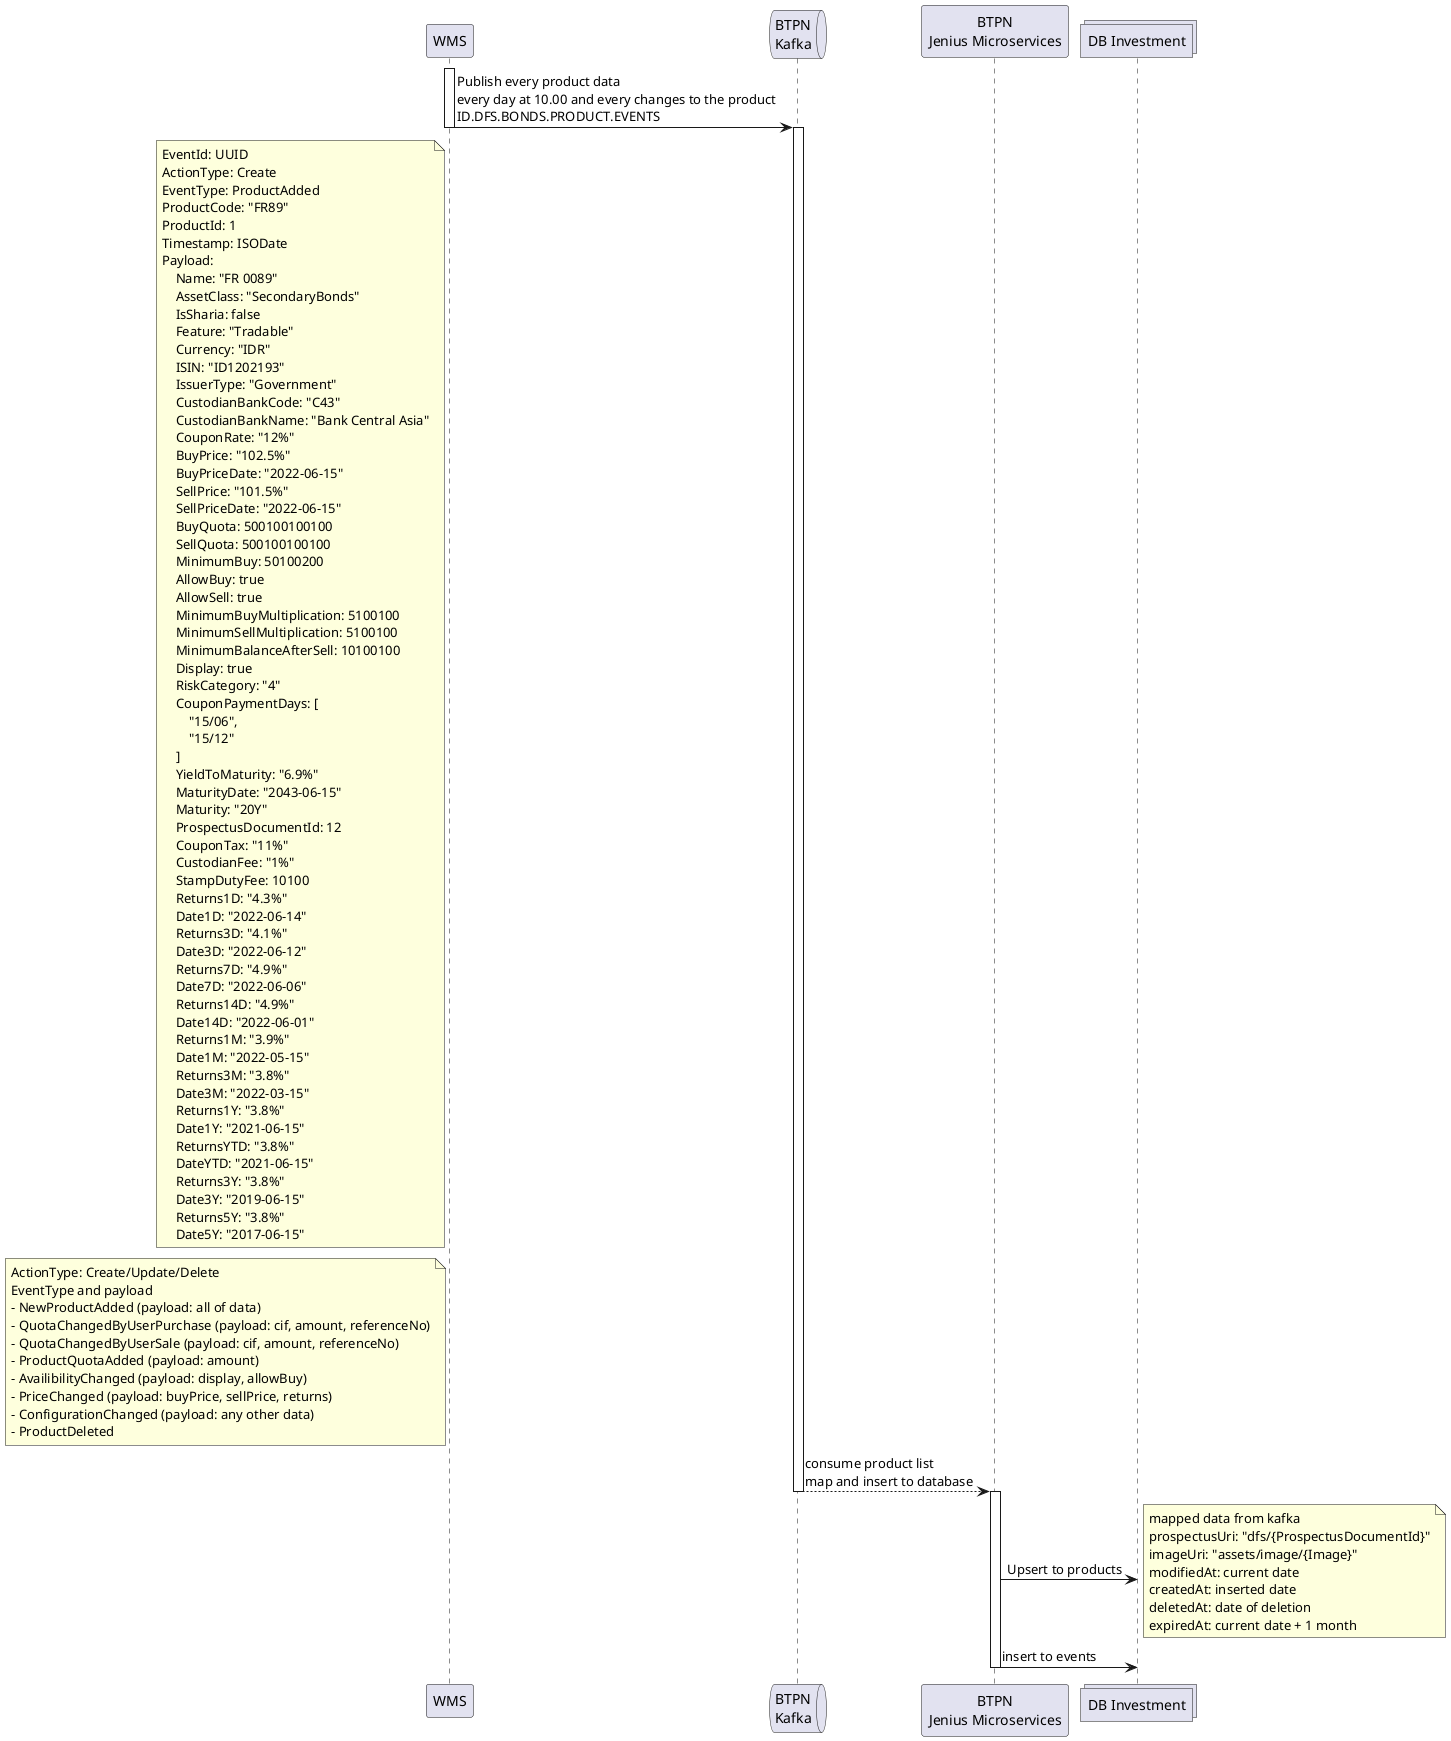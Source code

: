 @startuml products
participant "WMS" as dfs
queue "BTPN\nKafka" as kafka
participant "BTPN\nJenius Microservices" as ms
collections "DB Investment" as db

activate dfs
dfs -> kafka: Publish every product data\nevery day at 10.00 and every changes to the product\nID.DFS.BONDS.PRODUCT.EVENTS
note left of dfs
EventId: UUID
ActionType: Create
EventType: ProductAdded
ProductCode: "FR89"
ProductId: 1
Timestamp: ISODate
Payload:
    Name: "FR 0089"
    AssetClass: "SecondaryBonds"
    IsSharia: false
    Feature: "Tradable"
    Currency: "IDR"
    ISIN: "ID1202193"
    IssuerType: "Government"
    CustodianBankCode: "C43"
    CustodianBankName: "Bank Central Asia"
    CouponRate: "12%"
    BuyPrice: "102.5%"
    BuyPriceDate: "2022-06-15"
    SellPrice: "101.5%"
    SellPriceDate: "2022-06-15"
    BuyQuota: 500100100100
    SellQuota: 500100100100
    MinimumBuy: 50100200
    AllowBuy: true
    AllowSell: true
    MinimumBuyMultiplication: 5100100
    MinimumSellMultiplication: 5100100
    MinimumBalanceAfterSell: 10100100
    Display: true
    RiskCategory: "4"
    CouponPaymentDays: [
        "15/06",
        "15/12"
    ]
    YieldToMaturity: "6.9%"
    MaturityDate: "2043-06-15"
    Maturity: "20Y"
    ProspectusDocumentId: 12
    CouponTax: "11%"
    CustodianFee: "1%"
    StampDutyFee: 10100
    Returns1D: "4.3%"
    Date1D: "2022-06-14"
    Returns3D: "4.1%"
    Date3D: "2022-06-12"
    Returns7D: "4.9%"
    Date7D: "2022-06-06"
    Returns14D: "4.9%"
    Date14D: "2022-06-01"
    Returns1M: "3.9%"
    Date1M: "2022-05-15"
    Returns3M: "3.8%"
    Date3M: "2022-03-15"
    Returns1Y: "3.8%"
    Date1Y: "2021-06-15"
    ReturnsYTD: "3.8%"
    DateYTD: "2021-06-15"
    Returns3Y: "3.8%"
    Date3Y: "2019-06-15"
    Returns5Y: "3.8%"
    Date5Y: "2017-06-15"
end note
note left of dfs
ActionType: Create/Update/Delete
EventType and payload
- NewProductAdded (payload: all of data)
- QuotaChangedByUserPurchase (payload: cif, amount, referenceNo)
- QuotaChangedByUserSale (payload: cif, amount, referenceNo)
- ProductQuotaAdded (payload: amount)
- AvailibilityChanged (payload: display, allowBuy)
- PriceChanged (payload: buyPrice, sellPrice, returns)
- ConfigurationChanged (payload: any other data)
- ProductDeleted
end note
deactivate dfs
activate kafka
kafka --> ms: consume product list\nmap and insert to database
deactivate kafka
activate ms
ms -> db: Upsert to products
note right
mapped data from kafka
prospectusUri: "dfs/{ProspectusDocumentId}"
imageUri: "assets/image/{Image}"
modifiedAt: current date
createdAt: inserted date
deletedAt: date of deletion
expiredAt: current date + 1 month
end note
ms -> db: insert to events
deactivate ms

@enduml